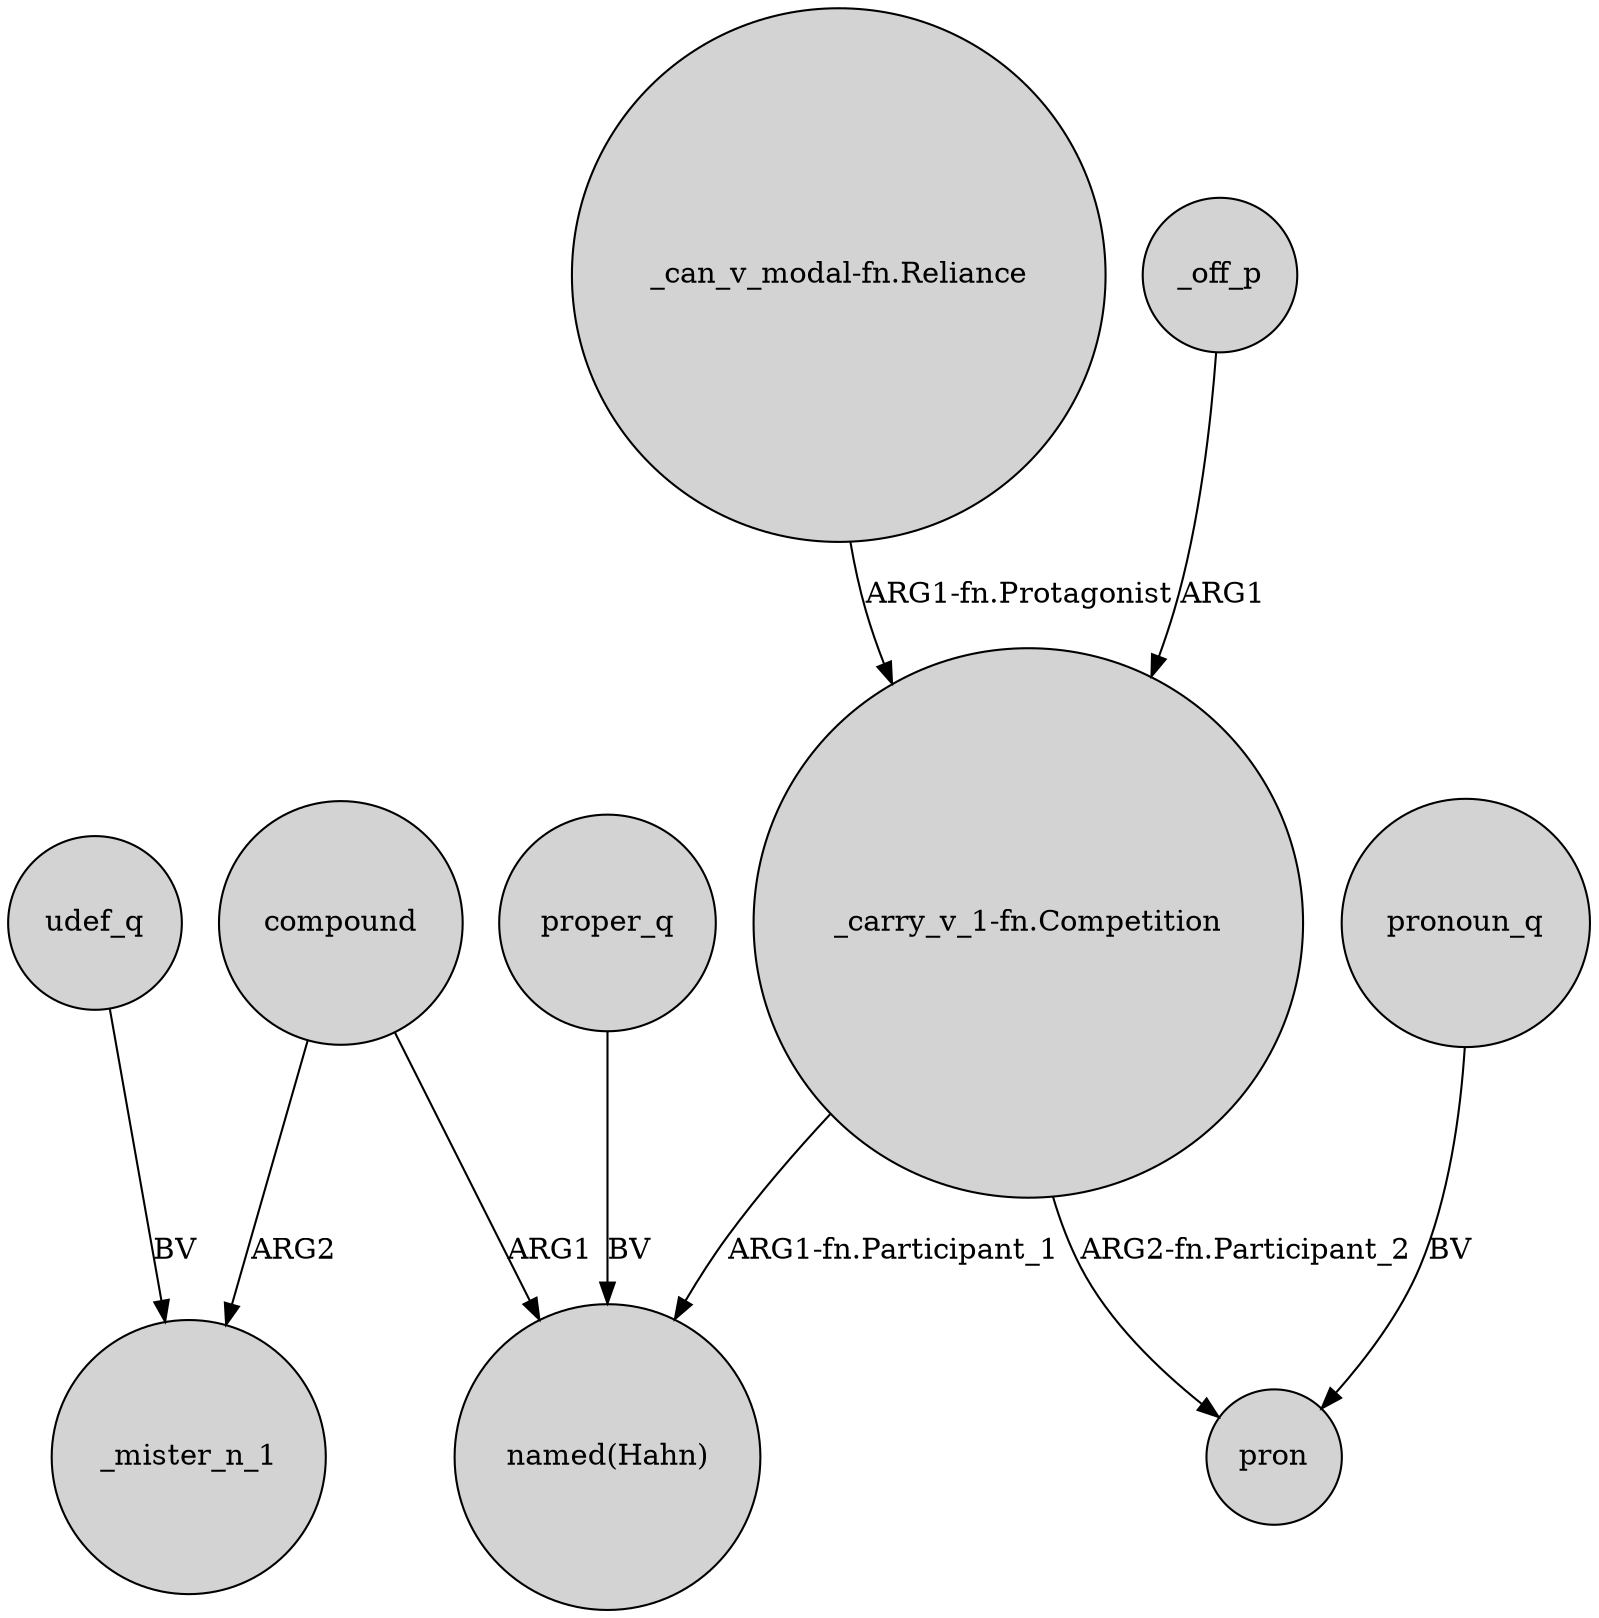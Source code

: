 digraph {
	node [shape=circle style=filled]
	"_carry_v_1-fn.Competition" -> "named(Hahn)" [label="ARG1-fn.Participant_1"]
	"_can_v_modal-fn.Reliance" -> "_carry_v_1-fn.Competition" [label="ARG1-fn.Protagonist"]
	compound -> _mister_n_1 [label=ARG2]
	proper_q -> "named(Hahn)" [label=BV]
	udef_q -> _mister_n_1 [label=BV]
	compound -> "named(Hahn)" [label=ARG1]
	pronoun_q -> pron [label=BV]
	_off_p -> "_carry_v_1-fn.Competition" [label=ARG1]
	"_carry_v_1-fn.Competition" -> pron [label="ARG2-fn.Participant_2"]
}
